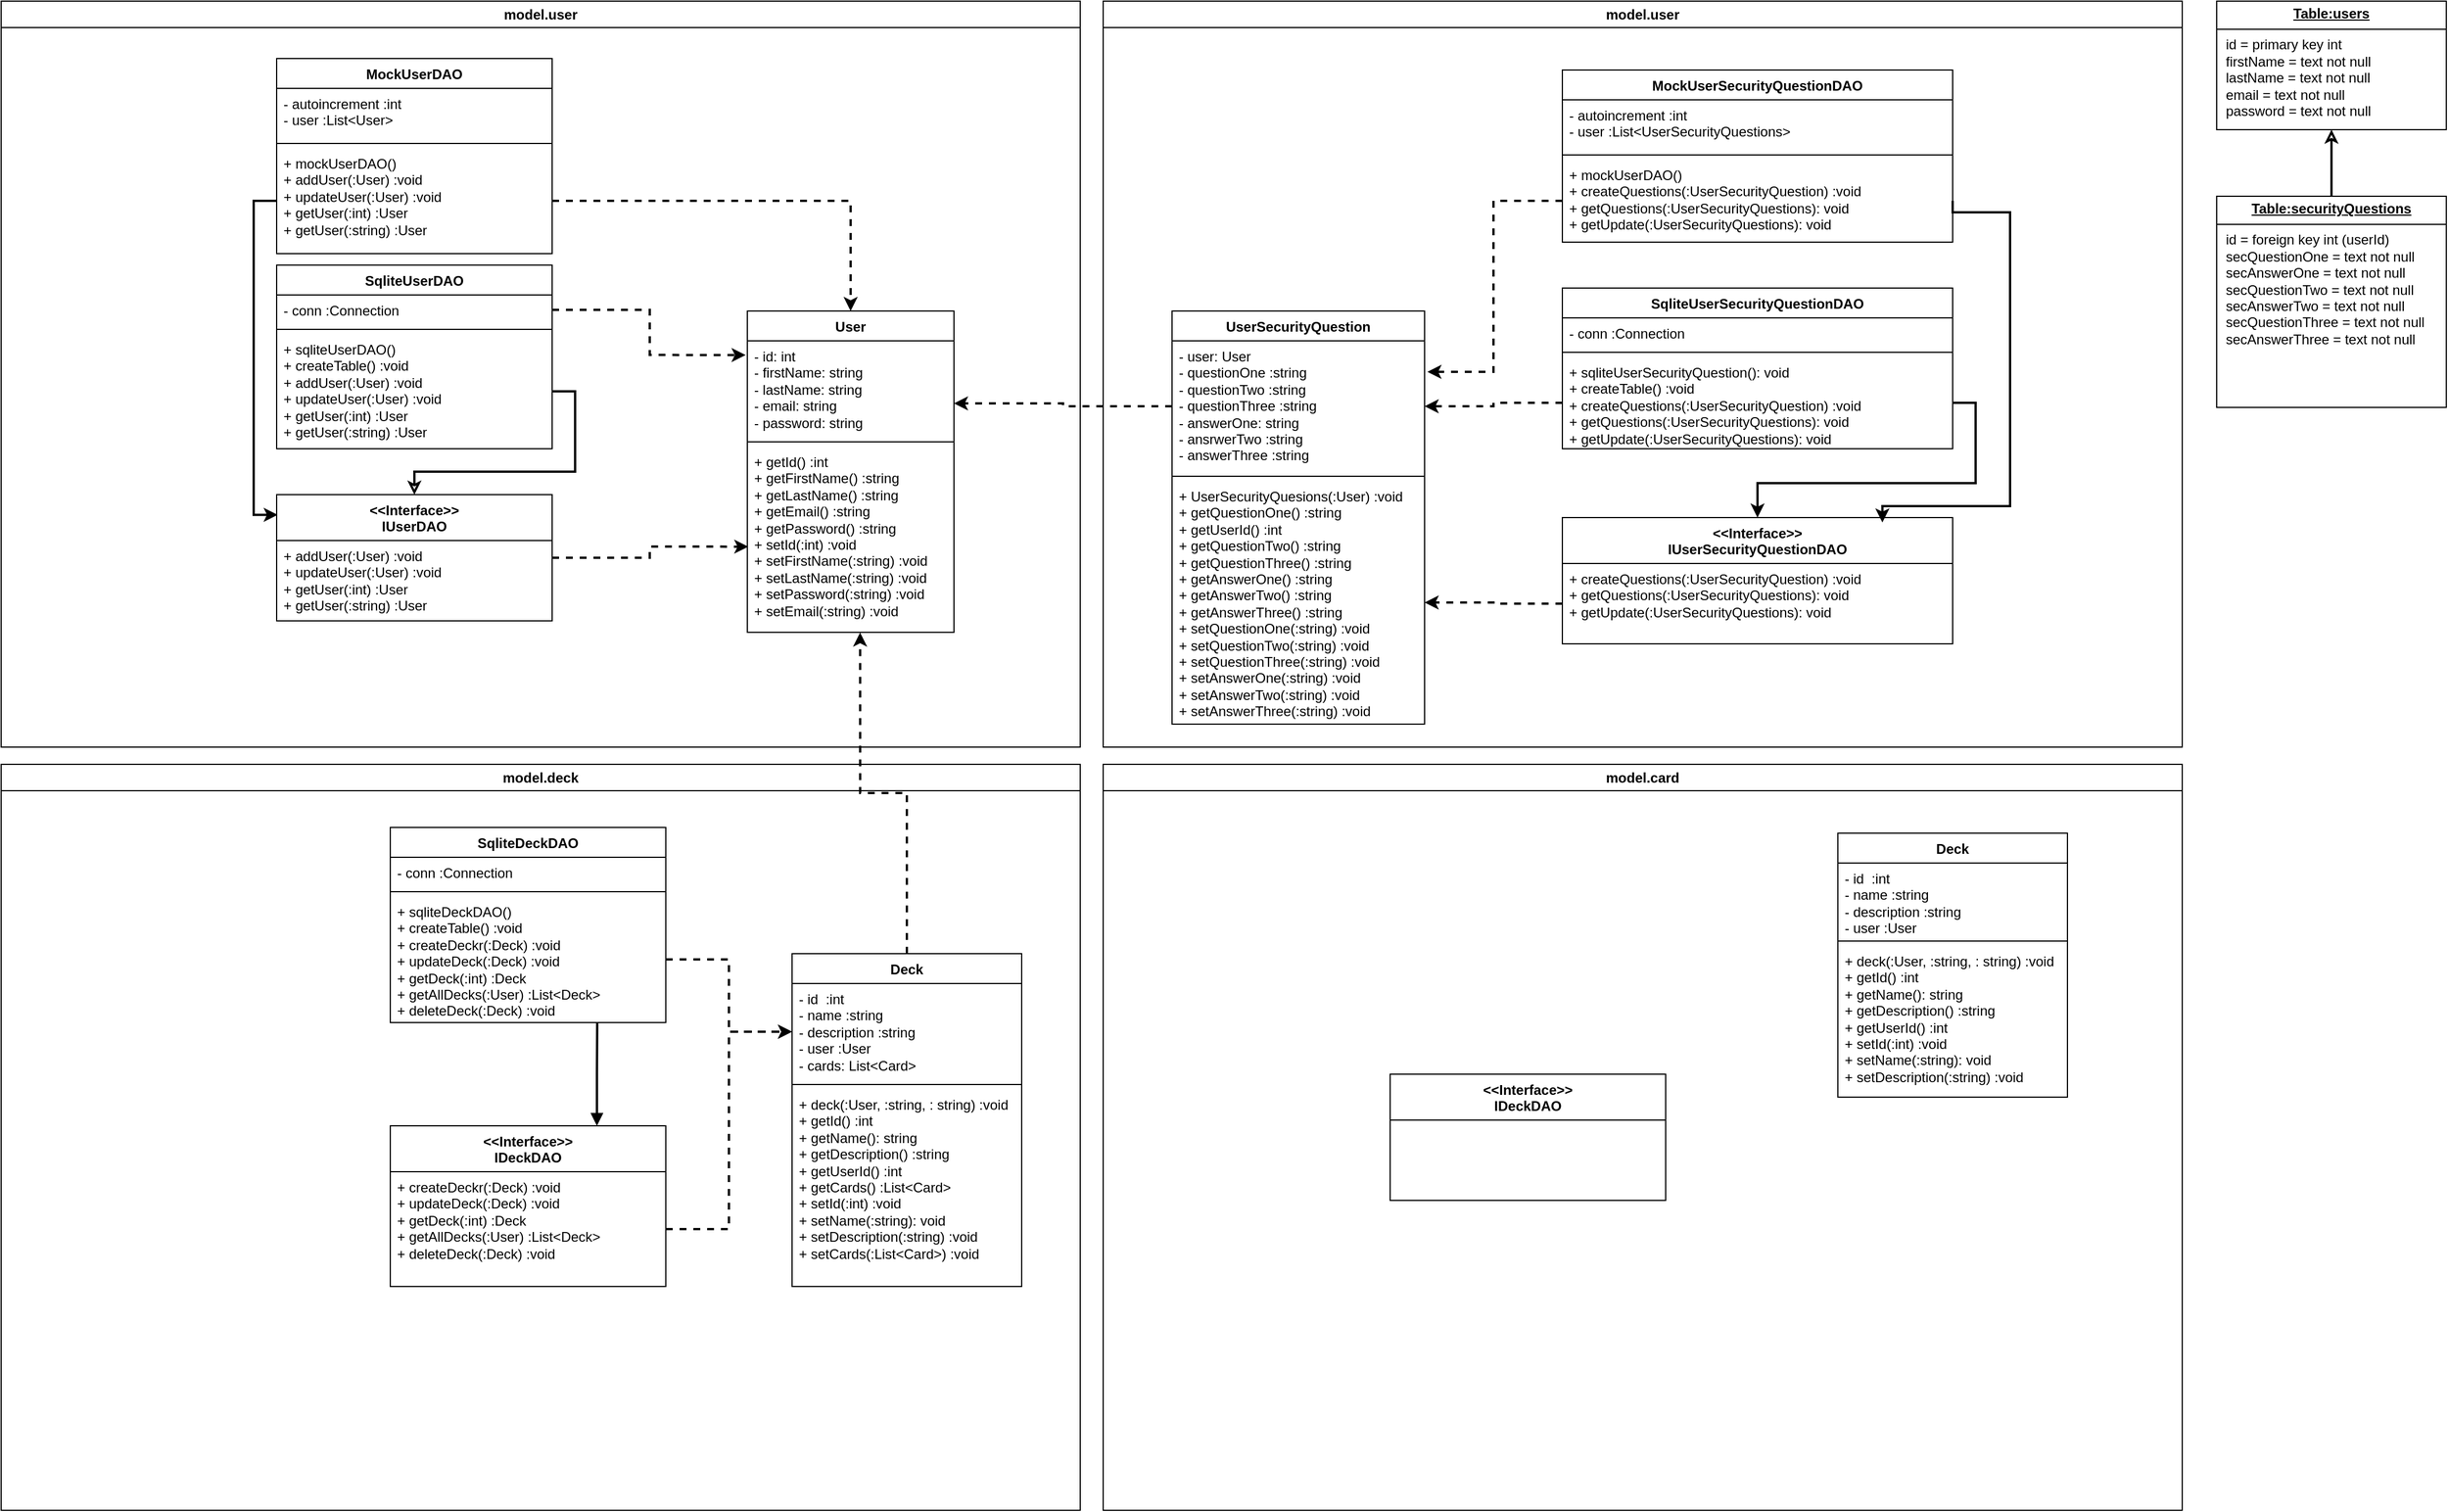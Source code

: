 <mxfile version="26.1.3">
  <diagram id="C5RBs43oDa-KdzZeNtuy" name="Page-1">
    <mxGraphModel dx="2022" dy="1922" grid="1" gridSize="10" guides="1" tooltips="1" connect="1" arrows="1" fold="1" page="1" pageScale="1" pageWidth="827" pageHeight="1169" math="0" shadow="0">
      <root>
        <mxCell id="WIyWlLk6GJQsqaUBKTNV-0" />
        <mxCell id="WIyWlLk6GJQsqaUBKTNV-1" parent="WIyWlLk6GJQsqaUBKTNV-0" />
        <mxCell id="Mvw-fAnh--00K5TePAgW-8" value="User" style="swimlane;fontStyle=1;align=center;verticalAlign=top;childLayout=stackLayout;horizontal=1;startSize=26;horizontalStack=0;resizeParent=1;resizeParentMax=0;resizeLast=0;collapsible=1;marginBottom=0;whiteSpace=wrap;html=1;" vertex="1" parent="WIyWlLk6GJQsqaUBKTNV-1">
          <mxGeometry x="450" y="190" width="180" height="280" as="geometry" />
        </mxCell>
        <mxCell id="Mvw-fAnh--00K5TePAgW-9" value="- id: int&lt;div&gt;- firstName: string&lt;/div&gt;&lt;div&gt;- lastName: string&lt;/div&gt;&lt;div&gt;- email: string&lt;/div&gt;&lt;div&gt;- password: string&lt;/div&gt;" style="text;strokeColor=none;fillColor=none;align=left;verticalAlign=top;spacingLeft=4;spacingRight=4;overflow=hidden;rotatable=0;points=[[0,0.5],[1,0.5]];portConstraint=eastwest;whiteSpace=wrap;html=1;" vertex="1" parent="Mvw-fAnh--00K5TePAgW-8">
          <mxGeometry y="26" width="180" height="84" as="geometry" />
        </mxCell>
        <mxCell id="Mvw-fAnh--00K5TePAgW-10" value="" style="line;strokeWidth=1;fillColor=none;align=left;verticalAlign=middle;spacingTop=-1;spacingLeft=3;spacingRight=3;rotatable=0;labelPosition=right;points=[];portConstraint=eastwest;strokeColor=inherit;" vertex="1" parent="Mvw-fAnh--00K5TePAgW-8">
          <mxGeometry y="110" width="180" height="8" as="geometry" />
        </mxCell>
        <mxCell id="Mvw-fAnh--00K5TePAgW-11" value="+ getId() :int&lt;div&gt;+ getFirstName() :string&lt;/div&gt;&lt;div&gt;+ getLastName() :string&lt;/div&gt;&lt;div&gt;+ getEmail() :string&lt;/div&gt;&lt;div&gt;+ getPassword() :string&lt;br&gt;&lt;div&gt;&lt;span style=&quot;background-color: transparent; color: light-dark(rgb(0, 0, 0), rgb(255, 255, 255));&quot;&gt;+ setId(:int) :void&lt;/span&gt;&lt;/div&gt;&lt;/div&gt;&lt;div&gt;&lt;span style=&quot;background-color: transparent; color: light-dark(rgb(0, 0, 0), rgb(255, 255, 255));&quot;&gt;+ setFirstName(:string) :void&lt;/span&gt;&lt;/div&gt;&lt;div&gt;&lt;span style=&quot;background-color: transparent; color: light-dark(rgb(0, 0, 0), rgb(255, 255, 255));&quot;&gt;+ setLastName(:string) :void&lt;/span&gt;&lt;/div&gt;&lt;div&gt;&lt;div&gt;&lt;span style=&quot;background-color: transparent; color: light-dark(rgb(0, 0, 0), rgb(255, 255, 255));&quot;&gt;+ setPassword(:string) :void&lt;/span&gt;&lt;/div&gt;&lt;/div&gt;&lt;div&gt;&lt;div&gt;&lt;span style=&quot;background-color: transparent; color: light-dark(rgb(0, 0, 0), rgb(255, 255, 255));&quot;&gt;+ setEmail(:string) :void&lt;/span&gt;&lt;/div&gt;&lt;/div&gt;&lt;div&gt;&lt;br&gt;&lt;/div&gt;" style="text;strokeColor=none;fillColor=none;align=left;verticalAlign=top;spacingLeft=4;spacingRight=4;overflow=hidden;rotatable=0;points=[[0,0.5],[1,0.5]];portConstraint=eastwest;whiteSpace=wrap;html=1;" vertex="1" parent="Mvw-fAnh--00K5TePAgW-8">
          <mxGeometry y="118" width="180" height="162" as="geometry" />
        </mxCell>
        <mxCell id="Mvw-fAnh--00K5TePAgW-47" style="edgeStyle=orthogonalEdgeStyle;rounded=0;orthogonalLoop=1;jettySize=auto;html=1;exitX=0.5;exitY=1;exitDx=0;exitDy=0;strokeWidth=2;startArrow=classic;startFill=0;endArrow=none;" edge="1" parent="WIyWlLk6GJQsqaUBKTNV-1" source="Mvw-fAnh--00K5TePAgW-30" target="Mvw-fAnh--00K5TePAgW-46">
          <mxGeometry relative="1" as="geometry" />
        </mxCell>
        <mxCell id="Mvw-fAnh--00K5TePAgW-30" value="&lt;p style=&quot;margin:0px;margin-top:4px;text-align:center;text-decoration:underline;&quot;&gt;&lt;b&gt;Table:users&lt;/b&gt;&lt;/p&gt;&lt;hr size=&quot;1&quot; style=&quot;border-style:solid;&quot;&gt;&lt;p style=&quot;margin:0px;margin-left:8px;&quot;&gt;id = primary key int&lt;/p&gt;&lt;p style=&quot;margin:0px;margin-left:8px;&quot;&gt;f&lt;span style=&quot;background-color: transparent; color: light-dark(rgb(0, 0, 0), rgb(255, 255, 255));&quot;&gt;irstName = text not null&lt;/span&gt;&lt;/p&gt;&lt;p style=&quot;margin:0px;margin-left:8px;&quot;&gt;lastName = text not null&lt;/p&gt;&lt;p style=&quot;margin:0px;margin-left:8px;&quot;&gt;email = text not null&lt;br&gt;password = text not null&lt;/p&gt;&lt;p style=&quot;margin:0px;margin-left:8px;&quot;&gt;&lt;br&gt;&lt;/p&gt;" style="verticalAlign=top;align=left;overflow=fill;html=1;whiteSpace=wrap;" vertex="1" parent="WIyWlLk6GJQsqaUBKTNV-1">
          <mxGeometry x="1730" y="-80" width="200" height="112" as="geometry" />
        </mxCell>
        <mxCell id="Mvw-fAnh--00K5TePAgW-33" style="edgeStyle=orthogonalEdgeStyle;rounded=0;orthogonalLoop=1;jettySize=auto;html=1;exitX=1;exitY=0.5;exitDx=0;exitDy=0;entryX=-0.008;entryY=0.147;entryDx=0;entryDy=0;entryPerimeter=0;strokeWidth=2;dashed=1;" edge="1" parent="WIyWlLk6GJQsqaUBKTNV-1" source="Mvw-fAnh--00K5TePAgW-5" target="Mvw-fAnh--00K5TePAgW-9">
          <mxGeometry relative="1" as="geometry" />
        </mxCell>
        <mxCell id="Mvw-fAnh--00K5TePAgW-34" style="edgeStyle=orthogonalEdgeStyle;rounded=0;orthogonalLoop=1;jettySize=auto;html=1;exitX=1;exitY=0.5;exitDx=0;exitDy=0;entryX=0.005;entryY=0.539;entryDx=0;entryDy=0;entryPerimeter=0;strokeWidth=2;dashed=1;" edge="1" parent="WIyWlLk6GJQsqaUBKTNV-1" source="Mvw-fAnh--00K5TePAgW-0" target="Mvw-fAnh--00K5TePAgW-11">
          <mxGeometry relative="1" as="geometry" />
        </mxCell>
        <mxCell id="Mvw-fAnh--00K5TePAgW-35" value="MockUserDAO" style="swimlane;fontStyle=1;align=center;verticalAlign=top;childLayout=stackLayout;horizontal=1;startSize=26;horizontalStack=0;resizeParent=1;resizeParentMax=0;resizeLast=0;collapsible=1;marginBottom=0;whiteSpace=wrap;html=1;" vertex="1" parent="WIyWlLk6GJQsqaUBKTNV-1">
          <mxGeometry x="40" y="-30" width="240" height="170" as="geometry" />
        </mxCell>
        <mxCell id="Mvw-fAnh--00K5TePAgW-36" value="- autoincrement :int&lt;div&gt;- user :List&amp;lt;User&amp;gt;&lt;/div&gt;" style="text;strokeColor=none;fillColor=none;align=left;verticalAlign=top;spacingLeft=4;spacingRight=4;overflow=hidden;rotatable=0;points=[[0,0.5],[1,0.5]];portConstraint=eastwest;whiteSpace=wrap;html=1;" vertex="1" parent="Mvw-fAnh--00K5TePAgW-35">
          <mxGeometry y="26" width="240" height="44" as="geometry" />
        </mxCell>
        <mxCell id="Mvw-fAnh--00K5TePAgW-37" value="" style="line;strokeWidth=1;fillColor=none;align=left;verticalAlign=middle;spacingTop=-1;spacingLeft=3;spacingRight=3;rotatable=0;labelPosition=right;points=[];portConstraint=eastwest;strokeColor=inherit;" vertex="1" parent="Mvw-fAnh--00K5TePAgW-35">
          <mxGeometry y="70" width="240" height="8" as="geometry" />
        </mxCell>
        <mxCell id="Mvw-fAnh--00K5TePAgW-38" value="+ mockUserDAO()&amp;nbsp;&lt;div&gt;&lt;span style=&quot;background-color: transparent; color: light-dark(rgb(0, 0, 0), rgb(255, 255, 255));&quot;&gt;+ addUser(:User) :void&lt;/span&gt;&lt;/div&gt;&lt;div&gt;&lt;div&gt;+ updateUser(:User) :void&lt;/div&gt;&lt;div&gt;&lt;span style=&quot;background-color: transparent; color: light-dark(rgb(0, 0, 0), rgb(255, 255, 255));&quot;&gt;+ getUser(:int) :User&lt;/span&gt;&lt;/div&gt;&lt;div&gt;+ getUser(:string) :User&lt;/div&gt;&lt;div&gt;&lt;br&gt;&lt;/div&gt;&lt;/div&gt;" style="text;strokeColor=none;fillColor=none;align=left;verticalAlign=top;spacingLeft=4;spacingRight=4;overflow=hidden;rotatable=0;points=[[0,0.5],[1,0.5]];portConstraint=eastwest;whiteSpace=wrap;html=1;" vertex="1" parent="Mvw-fAnh--00K5TePAgW-35">
          <mxGeometry y="78" width="240" height="92" as="geometry" />
        </mxCell>
        <mxCell id="Mvw-fAnh--00K5TePAgW-39" style="edgeStyle=orthogonalEdgeStyle;rounded=0;orthogonalLoop=1;jettySize=auto;html=1;exitX=0;exitY=0.5;exitDx=0;exitDy=0;entryX=0.004;entryY=0.16;entryDx=0;entryDy=0;entryPerimeter=0;strokeWidth=2;" edge="1" parent="WIyWlLk6GJQsqaUBKTNV-1" source="Mvw-fAnh--00K5TePAgW-38" target="Mvw-fAnh--00K5TePAgW-0">
          <mxGeometry relative="1" as="geometry" />
        </mxCell>
        <mxCell id="Mvw-fAnh--00K5TePAgW-40" style="edgeStyle=orthogonalEdgeStyle;rounded=0;orthogonalLoop=1;jettySize=auto;html=1;exitX=1;exitY=0.5;exitDx=0;exitDy=0;strokeWidth=2;dashed=1;" edge="1" parent="WIyWlLk6GJQsqaUBKTNV-1" source="Mvw-fAnh--00K5TePAgW-38" target="Mvw-fAnh--00K5TePAgW-8">
          <mxGeometry relative="1" as="geometry" />
        </mxCell>
        <mxCell id="Mvw-fAnh--00K5TePAgW-43" value="model.user" style="swimlane;whiteSpace=wrap;html=1;" vertex="1" parent="WIyWlLk6GJQsqaUBKTNV-1">
          <mxGeometry x="-200" y="-80" width="940" height="650" as="geometry" />
        </mxCell>
        <mxCell id="Mvw-fAnh--00K5TePAgW-0" value="&amp;lt;&amp;lt;Interface&amp;gt;&amp;gt;&lt;div&gt;IUserDAO&lt;/div&gt;" style="swimlane;fontStyle=1;align=center;verticalAlign=top;childLayout=stackLayout;horizontal=1;startSize=40;horizontalStack=0;resizeParent=1;resizeParentMax=0;resizeLast=0;collapsible=1;marginBottom=0;whiteSpace=wrap;html=1;" vertex="1" parent="Mvw-fAnh--00K5TePAgW-43">
          <mxGeometry x="240" y="430" width="240" height="110" as="geometry" />
        </mxCell>
        <mxCell id="Mvw-fAnh--00K5TePAgW-3" value="&lt;div&gt;+ addUser(:User) :void&lt;/div&gt;&lt;div&gt;+ updateUser(:User) :void&lt;/div&gt;&lt;div&gt;&lt;span style=&quot;background-color: transparent; color: light-dark(rgb(0, 0, 0), rgb(255, 255, 255));&quot;&gt;+ getUser(:int) :User&lt;/span&gt;&lt;/div&gt;&lt;div&gt;+ getUser(:string) :User&lt;/div&gt;" style="text;strokeColor=none;fillColor=none;align=left;verticalAlign=top;spacingLeft=4;spacingRight=4;overflow=hidden;rotatable=0;points=[[0,0.5],[1,0.5]];portConstraint=eastwest;whiteSpace=wrap;html=1;" vertex="1" parent="Mvw-fAnh--00K5TePAgW-0">
          <mxGeometry y="40" width="240" height="70" as="geometry" />
        </mxCell>
        <mxCell id="Mvw-fAnh--00K5TePAgW-4" value="SqliteUserDAO" style="swimlane;fontStyle=1;align=center;verticalAlign=top;childLayout=stackLayout;horizontal=1;startSize=26;horizontalStack=0;resizeParent=1;resizeParentMax=0;resizeLast=0;collapsible=1;marginBottom=0;whiteSpace=wrap;html=1;" vertex="1" parent="Mvw-fAnh--00K5TePAgW-43">
          <mxGeometry x="240" y="230" width="240" height="160" as="geometry" />
        </mxCell>
        <mxCell id="Mvw-fAnh--00K5TePAgW-5" value="- conn :Connection" style="text;strokeColor=none;fillColor=none;align=left;verticalAlign=top;spacingLeft=4;spacingRight=4;overflow=hidden;rotatable=0;points=[[0,0.5],[1,0.5]];portConstraint=eastwest;whiteSpace=wrap;html=1;" vertex="1" parent="Mvw-fAnh--00K5TePAgW-4">
          <mxGeometry y="26" width="240" height="26" as="geometry" />
        </mxCell>
        <mxCell id="Mvw-fAnh--00K5TePAgW-6" value="" style="line;strokeWidth=1;fillColor=none;align=left;verticalAlign=middle;spacingTop=-1;spacingLeft=3;spacingRight=3;rotatable=0;labelPosition=right;points=[];portConstraint=eastwest;strokeColor=inherit;" vertex="1" parent="Mvw-fAnh--00K5TePAgW-4">
          <mxGeometry y="52" width="240" height="8" as="geometry" />
        </mxCell>
        <mxCell id="Mvw-fAnh--00K5TePAgW-7" value="+ sqliteUserDAO()&amp;nbsp;&lt;div&gt;+ createTable() :void&lt;/div&gt;&lt;div&gt;&lt;div&gt;+ addUser(:User) :void&lt;/div&gt;&lt;div&gt;+ updateUser(:User) :void&lt;/div&gt;&lt;div&gt;&lt;span style=&quot;background-color: transparent; color: light-dark(rgb(0, 0, 0), rgb(255, 255, 255));&quot;&gt;+ getUser(:int) :User&lt;/span&gt;&lt;/div&gt;&lt;div&gt;+ getUser(:string) :User&lt;/div&gt;&lt;/div&gt;" style="text;strokeColor=none;fillColor=none;align=left;verticalAlign=top;spacingLeft=4;spacingRight=4;overflow=hidden;rotatable=0;points=[[0,0.5],[1,0.5]];portConstraint=eastwest;whiteSpace=wrap;html=1;" vertex="1" parent="Mvw-fAnh--00K5TePAgW-4">
          <mxGeometry y="60" width="240" height="100" as="geometry" />
        </mxCell>
        <mxCell id="Mvw-fAnh--00K5TePAgW-32" style="edgeStyle=orthogonalEdgeStyle;rounded=0;orthogonalLoop=1;jettySize=auto;html=1;exitX=0.5;exitY=0;exitDx=0;exitDy=0;strokeWidth=2;strokeColor=default;startArrow=classic;startFill=0;endArrow=none;" edge="1" parent="Mvw-fAnh--00K5TePAgW-43" source="Mvw-fAnh--00K5TePAgW-0" target="Mvw-fAnh--00K5TePAgW-7">
          <mxGeometry relative="1" as="geometry" />
        </mxCell>
        <mxCell id="Mvw-fAnh--00K5TePAgW-46" value="&lt;p style=&quot;margin: 4px 0px 0px; text-align: center;&quot;&gt;&lt;b style=&quot;text-decoration-line: underline;&quot;&gt;Table:&lt;/b&gt;&lt;span style=&quot;background-color: transparent; text-align: left;&quot;&gt;&lt;b&gt;&lt;u&gt;security&lt;/u&gt;&lt;/b&gt;&lt;/span&gt;&lt;b style=&quot;text-decoration-line: underline; background-color: transparent; color: light-dark(rgb(0, 0, 0), rgb(255, 255, 255));&quot;&gt;Questions&lt;/b&gt;&lt;/p&gt;&lt;hr size=&quot;1&quot; style=&quot;border-style:solid;&quot;&gt;&lt;p style=&quot;margin:0px;margin-left:8px;&quot;&gt;id = foreign key int (userId)&lt;/p&gt;&lt;p style=&quot;margin:0px;margin-left:8px;&quot;&gt;secQuestionOne = text not null&lt;/p&gt;&lt;p style=&quot;margin:0px;margin-left:8px;&quot;&gt;secAnswerOne = text not null&lt;/p&gt;&lt;p style=&quot;margin: 0px 0px 0px 8px;&quot;&gt;secQuestionTwo = text not null&lt;/p&gt;&lt;p style=&quot;margin: 0px 0px 0px 8px;&quot;&gt;secAnswerTwo = text not null&lt;/p&gt;&lt;p style=&quot;margin: 0px 0px 0px 8px;&quot;&gt;secQuestionThree = text not null&lt;/p&gt;&lt;p style=&quot;margin: 0px 0px 0px 8px;&quot;&gt;secAnswerThree = text not null&lt;/p&gt;" style="verticalAlign=top;align=left;overflow=fill;html=1;whiteSpace=wrap;" vertex="1" parent="WIyWlLk6GJQsqaUBKTNV-1">
          <mxGeometry x="1730" y="90" width="200" height="184" as="geometry" />
        </mxCell>
        <mxCell id="Mvw-fAnh--00K5TePAgW-124" value="model.user" style="swimlane;whiteSpace=wrap;html=1;" vertex="1" parent="WIyWlLk6GJQsqaUBKTNV-1">
          <mxGeometry x="760" y="-80" width="940" height="650" as="geometry" />
        </mxCell>
        <mxCell id="Mvw-fAnh--00K5TePAgW-125" value="UserSecurityQuestion" style="swimlane;fontStyle=1;align=center;verticalAlign=top;childLayout=stackLayout;horizontal=1;startSize=26;horizontalStack=0;resizeParent=1;resizeParentMax=0;resizeLast=0;collapsible=1;marginBottom=0;whiteSpace=wrap;html=1;" vertex="1" parent="Mvw-fAnh--00K5TePAgW-124">
          <mxGeometry x="60" y="270" width="220" height="360" as="geometry" />
        </mxCell>
        <mxCell id="Mvw-fAnh--00K5TePAgW-126" value="- user: User&lt;div&gt;- questionOne :string&lt;/div&gt;&lt;div&gt;- questionTwo&amp;nbsp;:string&lt;/div&gt;&lt;div&gt;-&amp;nbsp;&lt;span style=&quot;background-color: transparent; color: light-dark(rgb(0, 0, 0), rgb(255, 255, 255));&quot;&gt;question&lt;/span&gt;&lt;span style=&quot;background-color: transparent; color: light-dark(rgb(0, 0, 0), rgb(255, 255, 255));&quot;&gt;Three :string&lt;/span&gt;&lt;/div&gt;&lt;div&gt;&lt;span style=&quot;background-color: transparent; color: light-dark(rgb(0, 0, 0), rgb(255, 255, 255));&quot;&gt;- answerOne: string&lt;/span&gt;&lt;/div&gt;&lt;div&gt;&lt;span style=&quot;background-color: transparent; color: light-dark(rgb(0, 0, 0), rgb(255, 255, 255));&quot;&gt;- ansrwerTwo :string&lt;/span&gt;&lt;/div&gt;&lt;div&gt;&lt;span style=&quot;background-color: transparent; color: light-dark(rgb(0, 0, 0), rgb(255, 255, 255));&quot;&gt;- answerThree :string&lt;/span&gt;&lt;/div&gt;" style="text;strokeColor=none;fillColor=none;align=left;verticalAlign=top;spacingLeft=4;spacingRight=4;overflow=hidden;rotatable=0;points=[[0,0.5],[1,0.5]];portConstraint=eastwest;whiteSpace=wrap;html=1;" vertex="1" parent="Mvw-fAnh--00K5TePAgW-125">
          <mxGeometry y="26" width="220" height="114" as="geometry" />
        </mxCell>
        <mxCell id="Mvw-fAnh--00K5TePAgW-127" value="" style="line;strokeWidth=1;fillColor=none;align=left;verticalAlign=middle;spacingTop=-1;spacingLeft=3;spacingRight=3;rotatable=0;labelPosition=right;points=[];portConstraint=eastwest;strokeColor=inherit;" vertex="1" parent="Mvw-fAnh--00K5TePAgW-125">
          <mxGeometry y="140" width="220" height="8" as="geometry" />
        </mxCell>
        <mxCell id="Mvw-fAnh--00K5TePAgW-128" value="&lt;div&gt;&lt;span style=&quot;background-color: transparent; color: light-dark(rgb(0, 0, 0), rgb(255, 255, 255));&quot;&gt;+ UserSecurityQuesions(:User) :void&amp;nbsp;&lt;/span&gt;&lt;/div&gt;&lt;div&gt;&lt;span style=&quot;background-color: transparent; color: light-dark(rgb(0, 0, 0), rgb(255, 255, 255));&quot;&gt;+ getQuestionOne() :string&lt;/span&gt;&lt;/div&gt;&lt;div&gt;&lt;span style=&quot;background-color: transparent; color: light-dark(rgb(0, 0, 0), rgb(255, 255, 255));&quot;&gt;+ getUserId() :int&lt;/span&gt;&lt;/div&gt;&lt;div&gt;&lt;span style=&quot;background-color: transparent; color: light-dark(rgb(0, 0, 0), rgb(255, 255, 255));&quot;&gt;+ getQuestionTwo() :string&lt;/span&gt;&lt;/div&gt;&lt;div&gt;&lt;span style=&quot;background-color: transparent; color: light-dark(rgb(0, 0, 0), rgb(255, 255, 255));&quot;&gt;+ getQuestionThree() :string&lt;/span&gt;&lt;/div&gt;&lt;div&gt;&lt;div&gt;&lt;span style=&quot;background-color: transparent; color: light-dark(rgb(0, 0, 0), rgb(255, 255, 255));&quot;&gt;+ getAnswerOne() :string&lt;/span&gt;&lt;/div&gt;&lt;div&gt;&lt;span style=&quot;background-color: transparent; color: light-dark(rgb(0, 0, 0), rgb(255, 255, 255));&quot;&gt;+ getAnswerTwo() :string&lt;/span&gt;&lt;/div&gt;&lt;div&gt;&lt;span style=&quot;background-color: transparent; color: light-dark(rgb(0, 0, 0), rgb(255, 255, 255));&quot;&gt;+ getAnswerThree() :string&lt;/span&gt;&lt;/div&gt;&lt;/div&gt;&lt;div&gt;&lt;span style=&quot;background-color: transparent; color: light-dark(rgb(0, 0, 0), rgb(255, 255, 255));&quot;&gt;+ set&lt;/span&gt;&lt;span style=&quot;background-color: transparent; color: light-dark(rgb(0, 0, 0), rgb(255, 255, 255));&quot;&gt;QuestionOne(:string) :void&lt;/span&gt;&lt;/div&gt;&lt;div&gt;&lt;span style=&quot;color: light-dark(rgb(0, 0, 0), rgb(255, 255, 255)); background-color: transparent;&quot;&gt;+ set&lt;/span&gt;&lt;span style=&quot;color: light-dark(rgb(0, 0, 0), rgb(255, 255, 255)); background-color: transparent;&quot;&gt;QuestionTwo(:string) :void&lt;/span&gt;&lt;span style=&quot;background-color: transparent; color: light-dark(rgb(0, 0, 0), rgb(255, 255, 255));&quot;&gt;&lt;/span&gt;&lt;/div&gt;&lt;div&gt;&lt;span style=&quot;color: light-dark(rgb(0, 0, 0), rgb(255, 255, 255)); background-color: transparent;&quot;&gt;+ set&lt;/span&gt;&lt;span style=&quot;color: light-dark(rgb(0, 0, 0), rgb(255, 255, 255)); background-color: transparent;&quot;&gt;QuestionThree(:string) :void&lt;/span&gt;&lt;span style=&quot;color: light-dark(rgb(0, 0, 0), rgb(255, 255, 255)); background-color: transparent;&quot;&gt;&lt;/span&gt;&lt;/div&gt;&lt;div&gt;&lt;div&gt;&lt;span style=&quot;background-color: transparent; color: light-dark(rgb(0, 0, 0), rgb(255, 255, 255));&quot;&gt;+ setAnswer&lt;/span&gt;&lt;span style=&quot;background-color: transparent; color: light-dark(rgb(0, 0, 0), rgb(255, 255, 255));&quot;&gt;One(:string) :void&lt;/span&gt;&lt;/div&gt;&lt;div&gt;&lt;span style=&quot;color: light-dark(rgb(0, 0, 0), rgb(255, 255, 255)); background-color: transparent;&quot;&gt;+ setAnswer&lt;/span&gt;&lt;span style=&quot;color: light-dark(rgb(0, 0, 0), rgb(255, 255, 255)); background-color: transparent;&quot;&gt;Two(:string) :void&lt;/span&gt;&lt;span style=&quot;background-color: transparent; color: light-dark(rgb(0, 0, 0), rgb(255, 255, 255));&quot;&gt;&lt;/span&gt;&lt;/div&gt;&lt;div&gt;&lt;span style=&quot;color: light-dark(rgb(0, 0, 0), rgb(255, 255, 255)); background-color: transparent;&quot;&gt;+ setAnswer&lt;/span&gt;&lt;span style=&quot;color: light-dark(rgb(0, 0, 0), rgb(255, 255, 255)); background-color: transparent;&quot;&gt;Three(:string) :void&lt;/span&gt;&lt;/div&gt;&lt;/div&gt;" style="text;strokeColor=none;fillColor=none;align=left;verticalAlign=top;spacingLeft=4;spacingRight=4;overflow=hidden;rotatable=0;points=[[0,0.5],[1,0.5]];portConstraint=eastwest;whiteSpace=wrap;html=1;" vertex="1" parent="Mvw-fAnh--00K5TePAgW-125">
          <mxGeometry y="148" width="220" height="212" as="geometry" />
        </mxCell>
        <mxCell id="Mvw-fAnh--00K5TePAgW-129" value="&amp;lt;&amp;lt;Interface&amp;gt;&amp;gt;&lt;div&gt;I&lt;span style=&quot;background-color: transparent; color: light-dark(rgb(0, 0, 0), rgb(255, 255, 255));&quot;&gt;UserSecurityQuestion&lt;/span&gt;&lt;span style=&quot;background-color: transparent; color: light-dark(rgb(0, 0, 0), rgb(255, 255, 255));&quot;&gt;DAO&lt;/span&gt;&lt;/div&gt;" style="swimlane;fontStyle=1;align=center;verticalAlign=top;childLayout=stackLayout;horizontal=1;startSize=40;horizontalStack=0;resizeParent=1;resizeParentMax=0;resizeLast=0;collapsible=1;marginBottom=0;whiteSpace=wrap;html=1;" vertex="1" parent="Mvw-fAnh--00K5TePAgW-124">
          <mxGeometry x="400" y="450" width="340" height="110" as="geometry" />
        </mxCell>
        <mxCell id="Mvw-fAnh--00K5TePAgW-130" value="&lt;div&gt;+ createQuestions(:UserSecurityQuestion) :void&lt;/div&gt;&lt;div&gt;+ getQuestions(:UserSecurityQuestions): void&lt;/div&gt;&lt;div&gt;+ getUpdate(:UserSecurityQuestions): void&lt;/div&gt;" style="text;strokeColor=none;fillColor=none;align=left;verticalAlign=top;spacingLeft=4;spacingRight=4;overflow=hidden;rotatable=0;points=[[0,0.5],[1,0.5]];portConstraint=eastwest;whiteSpace=wrap;html=1;" vertex="1" parent="Mvw-fAnh--00K5TePAgW-129">
          <mxGeometry y="40" width="340" height="70" as="geometry" />
        </mxCell>
        <mxCell id="Mvw-fAnh--00K5TePAgW-131" value="SqliteUserSecurityQuestionDAO" style="swimlane;fontStyle=1;align=center;verticalAlign=top;childLayout=stackLayout;horizontal=1;startSize=26;horizontalStack=0;resizeParent=1;resizeParentMax=0;resizeLast=0;collapsible=1;marginBottom=0;whiteSpace=wrap;html=1;" vertex="1" parent="Mvw-fAnh--00K5TePAgW-124">
          <mxGeometry x="400" y="250" width="340" height="140" as="geometry" />
        </mxCell>
        <mxCell id="Mvw-fAnh--00K5TePAgW-132" value="- conn :Connection" style="text;strokeColor=none;fillColor=none;align=left;verticalAlign=top;spacingLeft=4;spacingRight=4;overflow=hidden;rotatable=0;points=[[0,0.5],[1,0.5]];portConstraint=eastwest;whiteSpace=wrap;html=1;" vertex="1" parent="Mvw-fAnh--00K5TePAgW-131">
          <mxGeometry y="26" width="340" height="26" as="geometry" />
        </mxCell>
        <mxCell id="Mvw-fAnh--00K5TePAgW-133" value="" style="line;strokeWidth=1;fillColor=none;align=left;verticalAlign=middle;spacingTop=-1;spacingLeft=3;spacingRight=3;rotatable=0;labelPosition=right;points=[];portConstraint=eastwest;strokeColor=inherit;" vertex="1" parent="Mvw-fAnh--00K5TePAgW-131">
          <mxGeometry y="52" width="340" height="8" as="geometry" />
        </mxCell>
        <mxCell id="Mvw-fAnh--00K5TePAgW-134" value="&lt;div&gt;+ sqliteUserSecurityQuestion(): void&lt;/div&gt;&lt;div&gt;+ createTable() :void&lt;/div&gt;&lt;div&gt;+ createQuestions(:UserSecurityQuestion) :void&lt;/div&gt;&lt;div&gt;+ getQuestions(:UserSecurityQuestions): void&lt;/div&gt;&lt;div&gt;+ getUpdate(:UserSecurityQuestions): void&lt;/div&gt;" style="text;strokeColor=none;fillColor=none;align=left;verticalAlign=top;spacingLeft=4;spacingRight=4;overflow=hidden;rotatable=0;points=[[0,0.5],[1,0.5]];portConstraint=eastwest;whiteSpace=wrap;html=1;" vertex="1" parent="Mvw-fAnh--00K5TePAgW-131">
          <mxGeometry y="60" width="340" height="80" as="geometry" />
        </mxCell>
        <mxCell id="Mvw-fAnh--00K5TePAgW-138" value="MockUserSecurityQuestionDAO" style="swimlane;fontStyle=1;align=center;verticalAlign=top;childLayout=stackLayout;horizontal=1;startSize=26;horizontalStack=0;resizeParent=1;resizeParentMax=0;resizeLast=0;collapsible=1;marginBottom=0;whiteSpace=wrap;html=1;" vertex="1" parent="Mvw-fAnh--00K5TePAgW-124">
          <mxGeometry x="400" y="60" width="340" height="150" as="geometry" />
        </mxCell>
        <mxCell id="Mvw-fAnh--00K5TePAgW-139" value="- autoincrement :int&lt;div&gt;- user :List&amp;lt;&lt;span style=&quot;background-color: transparent; color: light-dark(rgb(0, 0, 0), rgb(255, 255, 255));&quot;&gt;UserSecurityQuestions&lt;/span&gt;&lt;span style=&quot;background-color: transparent; color: light-dark(rgb(0, 0, 0), rgb(255, 255, 255));&quot;&gt;&amp;gt;&lt;/span&gt;&lt;/div&gt;" style="text;strokeColor=none;fillColor=none;align=left;verticalAlign=top;spacingLeft=4;spacingRight=4;overflow=hidden;rotatable=0;points=[[0,0.5],[1,0.5]];portConstraint=eastwest;whiteSpace=wrap;html=1;" vertex="1" parent="Mvw-fAnh--00K5TePAgW-138">
          <mxGeometry y="26" width="340" height="44" as="geometry" />
        </mxCell>
        <mxCell id="Mvw-fAnh--00K5TePAgW-140" value="" style="line;strokeWidth=1;fillColor=none;align=left;verticalAlign=middle;spacingTop=-1;spacingLeft=3;spacingRight=3;rotatable=0;labelPosition=right;points=[];portConstraint=eastwest;strokeColor=inherit;" vertex="1" parent="Mvw-fAnh--00K5TePAgW-138">
          <mxGeometry y="70" width="340" height="8" as="geometry" />
        </mxCell>
        <mxCell id="Mvw-fAnh--00K5TePAgW-141" value="+ mockUserDAO()&amp;nbsp;&lt;div&gt;&lt;div&gt;+ createQuestions(:UserSecurityQuestion) :void&lt;/div&gt;&lt;div&gt;+ getQuestions(:UserSecurityQuestions): void&lt;/div&gt;&lt;div&gt;+ getUpdate(:UserSecurityQuestions): void&lt;/div&gt;&lt;/div&gt;" style="text;strokeColor=none;fillColor=none;align=left;verticalAlign=top;spacingLeft=4;spacingRight=4;overflow=hidden;rotatable=0;points=[[0,0.5],[1,0.5]];portConstraint=eastwest;whiteSpace=wrap;html=1;" vertex="1" parent="Mvw-fAnh--00K5TePAgW-138">
          <mxGeometry y="78" width="340" height="72" as="geometry" />
        </mxCell>
        <mxCell id="Mvw-fAnh--00K5TePAgW-143" style="edgeStyle=orthogonalEdgeStyle;rounded=0;orthogonalLoop=1;jettySize=auto;html=1;exitX=0;exitY=0.5;exitDx=0;exitDy=0;strokeWidth=2;dashed=1;" edge="1" parent="Mvw-fAnh--00K5TePAgW-124" source="Mvw-fAnh--00K5TePAgW-130" target="Mvw-fAnh--00K5TePAgW-128">
          <mxGeometry relative="1" as="geometry" />
        </mxCell>
        <mxCell id="Mvw-fAnh--00K5TePAgW-144" style="edgeStyle=orthogonalEdgeStyle;rounded=0;orthogonalLoop=1;jettySize=auto;html=1;exitX=0;exitY=0.5;exitDx=0;exitDy=0;dashed=1;strokeWidth=2;" edge="1" parent="Mvw-fAnh--00K5TePAgW-124" source="Mvw-fAnh--00K5TePAgW-134" target="Mvw-fAnh--00K5TePAgW-126">
          <mxGeometry relative="1" as="geometry" />
        </mxCell>
        <mxCell id="Mvw-fAnh--00K5TePAgW-145" style="edgeStyle=orthogonalEdgeStyle;rounded=0;orthogonalLoop=1;jettySize=auto;html=1;exitX=0;exitY=0.5;exitDx=0;exitDy=0;entryX=1.011;entryY=0.237;entryDx=0;entryDy=0;entryPerimeter=0;dashed=1;strokeWidth=2;" edge="1" parent="Mvw-fAnh--00K5TePAgW-124" source="Mvw-fAnh--00K5TePAgW-141" target="Mvw-fAnh--00K5TePAgW-126">
          <mxGeometry relative="1" as="geometry" />
        </mxCell>
        <mxCell id="Mvw-fAnh--00K5TePAgW-146" style="edgeStyle=orthogonalEdgeStyle;rounded=0;orthogonalLoop=1;jettySize=auto;html=1;exitX=1;exitY=0.5;exitDx=0;exitDy=0;strokeWidth=2;" edge="1" parent="Mvw-fAnh--00K5TePAgW-124" source="Mvw-fAnh--00K5TePAgW-134" target="Mvw-fAnh--00K5TePAgW-129">
          <mxGeometry relative="1" as="geometry" />
        </mxCell>
        <mxCell id="Mvw-fAnh--00K5TePAgW-147" style="edgeStyle=orthogonalEdgeStyle;rounded=0;orthogonalLoop=1;jettySize=auto;html=1;exitX=1;exitY=0.5;exitDx=0;exitDy=0;entryX=0.82;entryY=0.039;entryDx=0;entryDy=0;entryPerimeter=0;strokeWidth=2;" edge="1" parent="Mvw-fAnh--00K5TePAgW-124" source="Mvw-fAnh--00K5TePAgW-141" target="Mvw-fAnh--00K5TePAgW-129">
          <mxGeometry relative="1" as="geometry">
            <Array as="points">
              <mxPoint x="790" y="184" />
              <mxPoint x="790" y="440" />
              <mxPoint x="679" y="440" />
            </Array>
          </mxGeometry>
        </mxCell>
        <mxCell id="Mvw-fAnh--00K5TePAgW-142" style="edgeStyle=orthogonalEdgeStyle;rounded=0;orthogonalLoop=1;jettySize=auto;html=1;exitX=0;exitY=0.5;exitDx=0;exitDy=0;entryX=1;entryY=0.649;entryDx=0;entryDy=0;entryPerimeter=0;strokeWidth=2;dashed=1;" edge="1" parent="WIyWlLk6GJQsqaUBKTNV-1" source="Mvw-fAnh--00K5TePAgW-126" target="Mvw-fAnh--00K5TePAgW-9">
          <mxGeometry relative="1" as="geometry" />
        </mxCell>
        <mxCell id="Mvw-fAnh--00K5TePAgW-150" value="model.deck" style="swimlane;whiteSpace=wrap;html=1;" vertex="1" parent="WIyWlLk6GJQsqaUBKTNV-1">
          <mxGeometry x="-200" y="585" width="940" height="650" as="geometry" />
        </mxCell>
        <mxCell id="Mvw-fAnh--00K5TePAgW-158" value="Deck" style="swimlane;fontStyle=1;align=center;verticalAlign=top;childLayout=stackLayout;horizontal=1;startSize=26;horizontalStack=0;resizeParent=1;resizeParentMax=0;resizeLast=0;collapsible=1;marginBottom=0;whiteSpace=wrap;html=1;" vertex="1" parent="Mvw-fAnh--00K5TePAgW-150">
          <mxGeometry x="689" y="165" width="200" height="290" as="geometry" />
        </mxCell>
        <mxCell id="Mvw-fAnh--00K5TePAgW-159" value="- id&amp;nbsp; :int&lt;div&gt;- name :string&lt;/div&gt;&lt;div&gt;- description :string&amp;nbsp;&lt;/div&gt;&lt;div&gt;- user :User&lt;/div&gt;&lt;div&gt;- cards: List&amp;lt;Card&amp;gt;&lt;/div&gt;" style="text;strokeColor=none;fillColor=none;align=left;verticalAlign=top;spacingLeft=4;spacingRight=4;overflow=hidden;rotatable=0;points=[[0,0.5],[1,0.5]];portConstraint=eastwest;whiteSpace=wrap;html=1;" vertex="1" parent="Mvw-fAnh--00K5TePAgW-158">
          <mxGeometry y="26" width="200" height="84" as="geometry" />
        </mxCell>
        <mxCell id="Mvw-fAnh--00K5TePAgW-160" value="" style="line;strokeWidth=1;fillColor=none;align=left;verticalAlign=middle;spacingTop=-1;spacingLeft=3;spacingRight=3;rotatable=0;labelPosition=right;points=[];portConstraint=eastwest;strokeColor=inherit;" vertex="1" parent="Mvw-fAnh--00K5TePAgW-158">
          <mxGeometry y="110" width="200" height="8" as="geometry" />
        </mxCell>
        <mxCell id="Mvw-fAnh--00K5TePAgW-161" value="+ deck(:User, :string, : string) :void&lt;div&gt;+ getId() :int&lt;/div&gt;&lt;div&gt;+ getName(): string&lt;/div&gt;&lt;div&gt;+ getDescription() :string&lt;/div&gt;&lt;div&gt;+ getUserId() :int&lt;/div&gt;&lt;div&gt;+ getCards() :List&amp;lt;Card&amp;gt;&lt;/div&gt;&lt;div&gt;+ setId(:int) :void&lt;/div&gt;&lt;div&gt;+ setName(:string): void&lt;/div&gt;&lt;div&gt;+ setDescription(:string) :void&lt;/div&gt;&lt;div&gt;+ setCards(:List&amp;lt;Card&amp;gt;) :void&lt;/div&gt;" style="text;strokeColor=none;fillColor=none;align=left;verticalAlign=top;spacingLeft=4;spacingRight=4;overflow=hidden;rotatable=0;points=[[0,0.5],[1,0.5]];portConstraint=eastwest;whiteSpace=wrap;html=1;" vertex="1" parent="Mvw-fAnh--00K5TePAgW-158">
          <mxGeometry y="118" width="200" height="172" as="geometry" />
        </mxCell>
        <mxCell id="Mvw-fAnh--00K5TePAgW-177" value="&amp;lt;&amp;lt;Interface&amp;gt;&amp;gt;&lt;div&gt;IDeckDAO&lt;/div&gt;" style="swimlane;fontStyle=1;align=center;verticalAlign=top;childLayout=stackLayout;horizontal=1;startSize=40;horizontalStack=0;resizeParent=1;resizeParentMax=0;resizeLast=0;collapsible=1;marginBottom=0;whiteSpace=wrap;html=1;" vertex="1" parent="Mvw-fAnh--00K5TePAgW-150">
          <mxGeometry x="339" y="315" width="240" height="140" as="geometry" />
        </mxCell>
        <mxCell id="Mvw-fAnh--00K5TePAgW-178" value="&lt;div&gt;+ createDeckr(:Deck) :void&lt;/div&gt;&lt;div&gt;+ updateDeck(:Deck) :void&lt;/div&gt;&lt;div&gt;&lt;span style=&quot;background-color: transparent; color: light-dark(rgb(0, 0, 0), rgb(255, 255, 255));&quot;&gt;+ getDeck(:int) :Deck&lt;/span&gt;&lt;/div&gt;&lt;div&gt;+ getAllDecks(:User) :List&amp;lt;Deck&amp;gt;&lt;/div&gt;&lt;div&gt;+ deleteDeck(:Deck) :void&lt;/div&gt;" style="text;strokeColor=none;fillColor=none;align=left;verticalAlign=top;spacingLeft=4;spacingRight=4;overflow=hidden;rotatable=0;points=[[0,0.5],[1,0.5]];portConstraint=eastwest;whiteSpace=wrap;html=1;" vertex="1" parent="Mvw-fAnh--00K5TePAgW-177">
          <mxGeometry y="40" width="240" height="100" as="geometry" />
        </mxCell>
        <mxCell id="Mvw-fAnh--00K5TePAgW-179" style="edgeStyle=orthogonalEdgeStyle;rounded=0;orthogonalLoop=1;jettySize=auto;html=1;exitX=1;exitY=0.5;exitDx=0;exitDy=0;dashed=1;strokeWidth=2;" edge="1" parent="Mvw-fAnh--00K5TePAgW-150" source="Mvw-fAnh--00K5TePAgW-178" target="Mvw-fAnh--00K5TePAgW-159">
          <mxGeometry relative="1" as="geometry" />
        </mxCell>
        <mxCell id="Mvw-fAnh--00K5TePAgW-181" value="SqliteDeckDAO" style="swimlane;fontStyle=1;align=center;verticalAlign=top;childLayout=stackLayout;horizontal=1;startSize=26;horizontalStack=0;resizeParent=1;resizeParentMax=0;resizeLast=0;collapsible=1;marginBottom=0;whiteSpace=wrap;html=1;" vertex="1" parent="Mvw-fAnh--00K5TePAgW-150">
          <mxGeometry x="339" y="55" width="240" height="170" as="geometry" />
        </mxCell>
        <mxCell id="Mvw-fAnh--00K5TePAgW-182" value="- conn :Connection" style="text;strokeColor=none;fillColor=none;align=left;verticalAlign=top;spacingLeft=4;spacingRight=4;overflow=hidden;rotatable=0;points=[[0,0.5],[1,0.5]];portConstraint=eastwest;whiteSpace=wrap;html=1;" vertex="1" parent="Mvw-fAnh--00K5TePAgW-181">
          <mxGeometry y="26" width="240" height="26" as="geometry" />
        </mxCell>
        <mxCell id="Mvw-fAnh--00K5TePAgW-183" value="" style="line;strokeWidth=1;fillColor=none;align=left;verticalAlign=middle;spacingTop=-1;spacingLeft=3;spacingRight=3;rotatable=0;labelPosition=right;points=[];portConstraint=eastwest;strokeColor=inherit;" vertex="1" parent="Mvw-fAnh--00K5TePAgW-181">
          <mxGeometry y="52" width="240" height="8" as="geometry" />
        </mxCell>
        <mxCell id="Mvw-fAnh--00K5TePAgW-184" value="+ sqliteDeckDAO()&amp;nbsp;&lt;div&gt;+ createTable() :void&lt;/div&gt;&lt;div&gt;&lt;div&gt;+ createDeckr(:Deck) :void&lt;/div&gt;&lt;div&gt;+ updateDeck(:Deck) :void&lt;/div&gt;&lt;div&gt;&lt;span style=&quot;background-color: transparent; color: light-dark(rgb(0, 0, 0), rgb(255, 255, 255));&quot;&gt;+ getDeck(:int) :Deck&lt;/span&gt;&lt;/div&gt;&lt;div&gt;+ getAllDecks(:User) :List&amp;lt;Deck&amp;gt;&lt;/div&gt;&lt;div&gt;+ deleteDeck(:Deck) :void&lt;/div&gt;&lt;/div&gt;" style="text;strokeColor=none;fillColor=none;align=left;verticalAlign=top;spacingLeft=4;spacingRight=4;overflow=hidden;rotatable=0;points=[[0,0.5],[1,0.5]];portConstraint=eastwest;whiteSpace=wrap;html=1;" vertex="1" parent="Mvw-fAnh--00K5TePAgW-181">
          <mxGeometry y="60" width="240" height="110" as="geometry" />
        </mxCell>
        <mxCell id="Mvw-fAnh--00K5TePAgW-185" style="edgeStyle=orthogonalEdgeStyle;rounded=0;orthogonalLoop=1;jettySize=auto;html=1;exitX=1;exitY=0.5;exitDx=0;exitDy=0;dashed=1;strokeWidth=2;" edge="1" parent="Mvw-fAnh--00K5TePAgW-150" source="Mvw-fAnh--00K5TePAgW-184" target="Mvw-fAnh--00K5TePAgW-159">
          <mxGeometry relative="1" as="geometry" />
        </mxCell>
        <mxCell id="Mvw-fAnh--00K5TePAgW-187" style="edgeStyle=orthogonalEdgeStyle;rounded=0;orthogonalLoop=1;jettySize=auto;html=1;exitX=0.75;exitY=0;exitDx=0;exitDy=0;entryX=0.751;entryY=1;entryDx=0;entryDy=0;entryPerimeter=0;strokeWidth=2;startArrow=block;startFill=1;endArrow=none;" edge="1" parent="Mvw-fAnh--00K5TePAgW-150" source="Mvw-fAnh--00K5TePAgW-177" target="Mvw-fAnh--00K5TePAgW-184">
          <mxGeometry relative="1" as="geometry" />
        </mxCell>
        <mxCell id="Mvw-fAnh--00K5TePAgW-169" value="model.card" style="swimlane;whiteSpace=wrap;html=1;" vertex="1" parent="WIyWlLk6GJQsqaUBKTNV-1">
          <mxGeometry x="760" y="585" width="940" height="650" as="geometry" />
        </mxCell>
        <mxCell id="Mvw-fAnh--00K5TePAgW-170" value="Deck" style="swimlane;fontStyle=1;align=center;verticalAlign=top;childLayout=stackLayout;horizontal=1;startSize=26;horizontalStack=0;resizeParent=1;resizeParentMax=0;resizeLast=0;collapsible=1;marginBottom=0;whiteSpace=wrap;html=1;" vertex="1" parent="Mvw-fAnh--00K5TePAgW-169">
          <mxGeometry x="640" y="60" width="200" height="230" as="geometry" />
        </mxCell>
        <mxCell id="Mvw-fAnh--00K5TePAgW-171" value="- id&amp;nbsp; :int&lt;div&gt;- name :string&lt;/div&gt;&lt;div&gt;- description :string&amp;nbsp;&lt;/div&gt;&lt;div&gt;- user :User&lt;/div&gt;" style="text;strokeColor=none;fillColor=none;align=left;verticalAlign=top;spacingLeft=4;spacingRight=4;overflow=hidden;rotatable=0;points=[[0,0.5],[1,0.5]];portConstraint=eastwest;whiteSpace=wrap;html=1;" vertex="1" parent="Mvw-fAnh--00K5TePAgW-170">
          <mxGeometry y="26" width="200" height="64" as="geometry" />
        </mxCell>
        <mxCell id="Mvw-fAnh--00K5TePAgW-172" value="" style="line;strokeWidth=1;fillColor=none;align=left;verticalAlign=middle;spacingTop=-1;spacingLeft=3;spacingRight=3;rotatable=0;labelPosition=right;points=[];portConstraint=eastwest;strokeColor=inherit;" vertex="1" parent="Mvw-fAnh--00K5TePAgW-170">
          <mxGeometry y="90" width="200" height="8" as="geometry" />
        </mxCell>
        <mxCell id="Mvw-fAnh--00K5TePAgW-173" value="+ deck(:User, :string, : string) :void&lt;div&gt;+ getId() :int&lt;/div&gt;&lt;div&gt;+ getName(): string&lt;/div&gt;&lt;div&gt;+ getDescription() :string&lt;/div&gt;&lt;div&gt;+ getUserId() :int&lt;/div&gt;&lt;div&gt;+ setId(:int) :void&lt;/div&gt;&lt;div&gt;+ setName(:string): void&lt;/div&gt;&lt;div&gt;+ setDescription(:string) :void&lt;/div&gt;" style="text;strokeColor=none;fillColor=none;align=left;verticalAlign=top;spacingLeft=4;spacingRight=4;overflow=hidden;rotatable=0;points=[[0,0.5],[1,0.5]];portConstraint=eastwest;whiteSpace=wrap;html=1;" vertex="1" parent="Mvw-fAnh--00K5TePAgW-170">
          <mxGeometry y="98" width="200" height="132" as="geometry" />
        </mxCell>
        <mxCell id="Mvw-fAnh--00K5TePAgW-174" value="&amp;lt;&amp;lt;Interface&amp;gt;&amp;gt;&lt;div&gt;IDeckDAO&lt;/div&gt;" style="swimlane;fontStyle=1;align=center;verticalAlign=top;childLayout=stackLayout;horizontal=1;startSize=40;horizontalStack=0;resizeParent=1;resizeParentMax=0;resizeLast=0;collapsible=1;marginBottom=0;whiteSpace=wrap;html=1;" vertex="1" parent="Mvw-fAnh--00K5TePAgW-169">
          <mxGeometry x="250" y="270" width="240" height="110" as="geometry" />
        </mxCell>
        <mxCell id="Mvw-fAnh--00K5TePAgW-175" style="edgeStyle=orthogonalEdgeStyle;rounded=0;orthogonalLoop=1;jettySize=auto;html=1;exitX=0.5;exitY=0;exitDx=0;exitDy=0;entryX=0.546;entryY=1.001;entryDx=0;entryDy=0;entryPerimeter=0;strokeWidth=2;dashed=1;" edge="1" parent="WIyWlLk6GJQsqaUBKTNV-1" source="Mvw-fAnh--00K5TePAgW-158" target="Mvw-fAnh--00K5TePAgW-11">
          <mxGeometry relative="1" as="geometry">
            <mxPoint x="550" y="480" as="targetPoint" />
          </mxGeometry>
        </mxCell>
      </root>
    </mxGraphModel>
  </diagram>
</mxfile>
